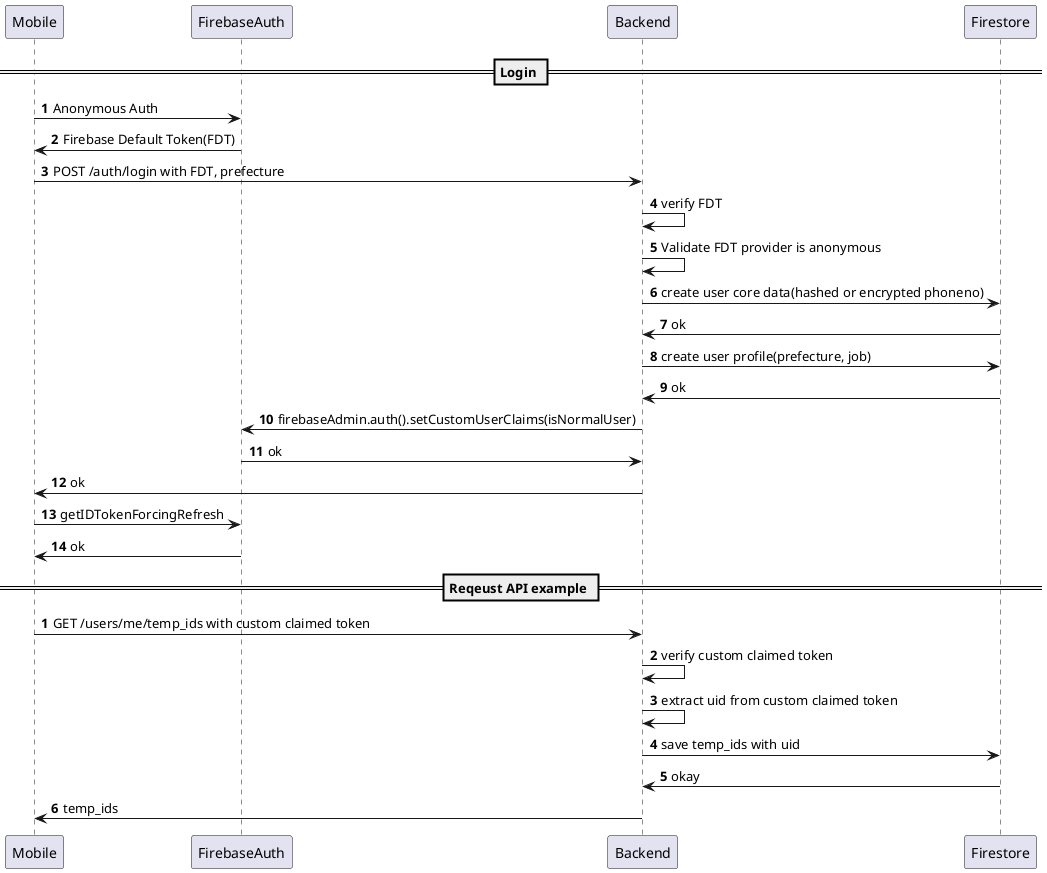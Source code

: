 @startuml

== Login ==

autonumber 1

Mobile  -> FirebaseAuth: Anonymous Auth
FirebaseAuth -> Mobile: Firebase Default Token(FDT)
Mobile -> Backend: POST /auth/login with FDT, prefecture
Backend -> Backend: verify FDT
Backend -> Backend: Validate FDT provider is anonymous
Backend -> Firestore: create user core data(hashed or encrypted phoneno)
Firestore -> Backend: ok
Backend -> Firestore: create user profile(prefecture, job)
Firestore -> Backend: ok
Backend ->  FirebaseAuth: firebaseAdmin.auth().setCustomUserClaims(isNormalUser)
FirebaseAuth -> Backend: ok
Backend -> Mobile: ok
Mobile -> FirebaseAuth: getIDTokenForcingRefresh
FirebaseAuth -> Mobile: ok

== Reqeust API example ==

autonumber 1
Mobile -> Backend: GET /users/me/temp_ids with custom claimed token
Backend -> Backend: verify custom claimed token
Backend -> Backend: extract uid from custom claimed token
Backend -> Firestore: save temp_ids with uid
Firestore -> Backend: okay
Backend -> Mobile: temp_ids

@enduml
